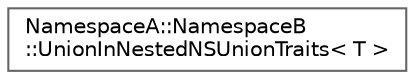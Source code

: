 digraph "Graphical Class Hierarchy"
{
 // LATEX_PDF_SIZE
  bgcolor="transparent";
  edge [fontname=Helvetica,fontsize=10,labelfontname=Helvetica,labelfontsize=10];
  node [fontname=Helvetica,fontsize=10,shape=box,height=0.2,width=0.4];
  rankdir="LR";
  Node0 [id="Node000000",label="NamespaceA::NamespaceB\l::UnionInNestedNSUnionTraits\< T \>",height=0.2,width=0.4,color="grey40", fillcolor="white", style="filled",URL="$structNamespaceA_1_1NamespaceB_1_1UnionInNestedNSUnionTraits.html",tooltip=" "];
}
